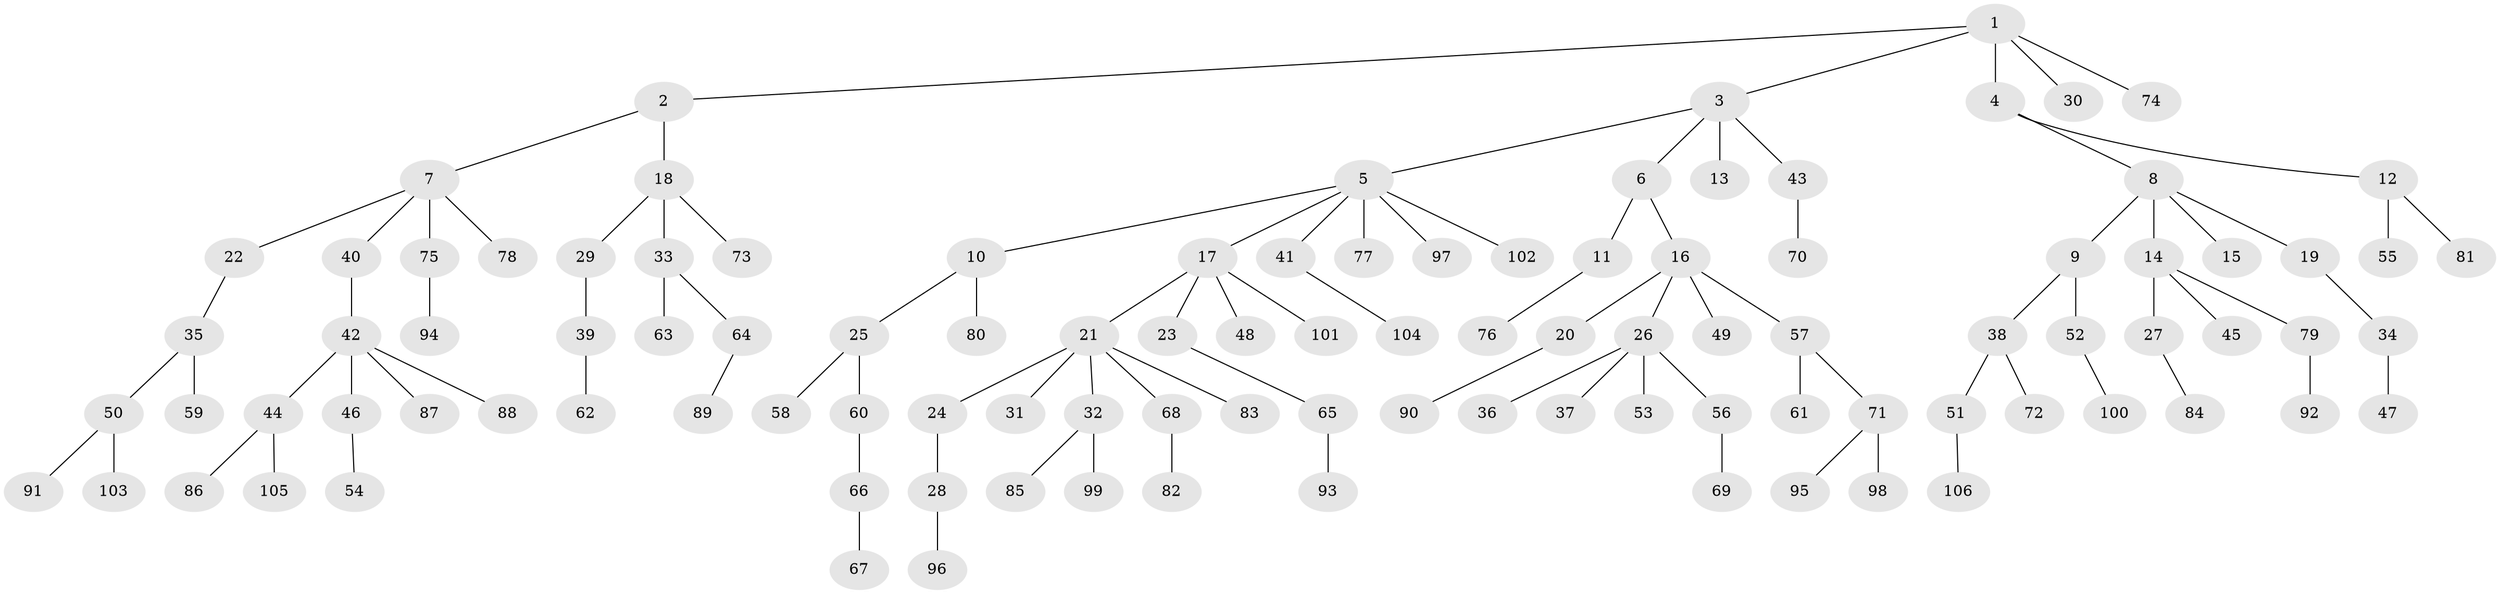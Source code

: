 // Generated by graph-tools (version 1.1) at 2025/50/03/09/25 03:50:21]
// undirected, 106 vertices, 105 edges
graph export_dot {
graph [start="1"]
  node [color=gray90,style=filled];
  1;
  2;
  3;
  4;
  5;
  6;
  7;
  8;
  9;
  10;
  11;
  12;
  13;
  14;
  15;
  16;
  17;
  18;
  19;
  20;
  21;
  22;
  23;
  24;
  25;
  26;
  27;
  28;
  29;
  30;
  31;
  32;
  33;
  34;
  35;
  36;
  37;
  38;
  39;
  40;
  41;
  42;
  43;
  44;
  45;
  46;
  47;
  48;
  49;
  50;
  51;
  52;
  53;
  54;
  55;
  56;
  57;
  58;
  59;
  60;
  61;
  62;
  63;
  64;
  65;
  66;
  67;
  68;
  69;
  70;
  71;
  72;
  73;
  74;
  75;
  76;
  77;
  78;
  79;
  80;
  81;
  82;
  83;
  84;
  85;
  86;
  87;
  88;
  89;
  90;
  91;
  92;
  93;
  94;
  95;
  96;
  97;
  98;
  99;
  100;
  101;
  102;
  103;
  104;
  105;
  106;
  1 -- 2;
  1 -- 3;
  1 -- 4;
  1 -- 30;
  1 -- 74;
  2 -- 7;
  2 -- 18;
  3 -- 5;
  3 -- 6;
  3 -- 13;
  3 -- 43;
  4 -- 8;
  4 -- 12;
  5 -- 10;
  5 -- 17;
  5 -- 41;
  5 -- 77;
  5 -- 97;
  5 -- 102;
  6 -- 11;
  6 -- 16;
  7 -- 22;
  7 -- 40;
  7 -- 75;
  7 -- 78;
  8 -- 9;
  8 -- 14;
  8 -- 15;
  8 -- 19;
  9 -- 38;
  9 -- 52;
  10 -- 25;
  10 -- 80;
  11 -- 76;
  12 -- 55;
  12 -- 81;
  14 -- 27;
  14 -- 45;
  14 -- 79;
  16 -- 20;
  16 -- 26;
  16 -- 49;
  16 -- 57;
  17 -- 21;
  17 -- 23;
  17 -- 48;
  17 -- 101;
  18 -- 29;
  18 -- 33;
  18 -- 73;
  19 -- 34;
  20 -- 90;
  21 -- 24;
  21 -- 31;
  21 -- 32;
  21 -- 68;
  21 -- 83;
  22 -- 35;
  23 -- 65;
  24 -- 28;
  25 -- 58;
  25 -- 60;
  26 -- 36;
  26 -- 37;
  26 -- 53;
  26 -- 56;
  27 -- 84;
  28 -- 96;
  29 -- 39;
  32 -- 85;
  32 -- 99;
  33 -- 63;
  33 -- 64;
  34 -- 47;
  35 -- 50;
  35 -- 59;
  38 -- 51;
  38 -- 72;
  39 -- 62;
  40 -- 42;
  41 -- 104;
  42 -- 44;
  42 -- 46;
  42 -- 87;
  42 -- 88;
  43 -- 70;
  44 -- 86;
  44 -- 105;
  46 -- 54;
  50 -- 91;
  50 -- 103;
  51 -- 106;
  52 -- 100;
  56 -- 69;
  57 -- 61;
  57 -- 71;
  60 -- 66;
  64 -- 89;
  65 -- 93;
  66 -- 67;
  68 -- 82;
  71 -- 95;
  71 -- 98;
  75 -- 94;
  79 -- 92;
}
